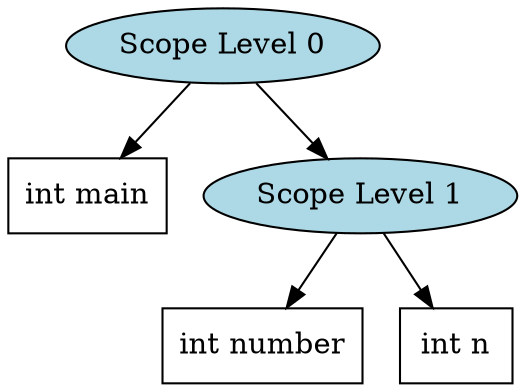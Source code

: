 digraph SymbolTable {
  node1 [label="Scope Level 0", style=filled, fillcolor=lightblue];
  node1 -> node1_main [color=black];
  node1_main [label="int main", shape=box, style=filled, fillcolor=white];
  node2 [label="Scope Level 1", style=filled, fillcolor=lightblue];
  node1 -> node2;
  node2 -> node2_number [color=black];
  node2_number [label="int number", shape=box, style=filled, fillcolor=white];
  node2 -> node2_n [color=black];
  node2_n [label="int n", shape=box, style=filled, fillcolor=white];
}
